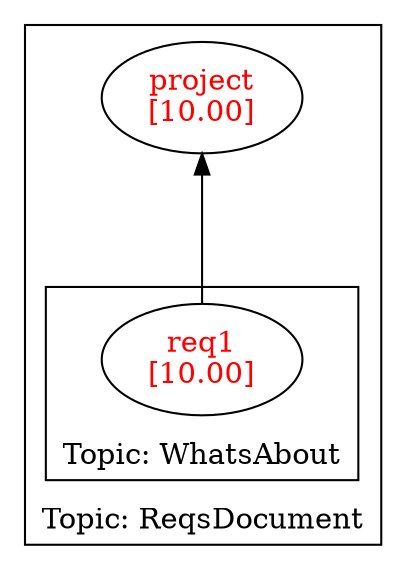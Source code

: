 digraph reqdeps {
rankdir=BT;
mclimit=10.0;
nslimit=10.0;ranksep=1;
subgraph cluster_GRAPH_ReqsDocument {
 label="Topic: ReqsDocument";
 "project" [fontcolor=red,label="project\n[10.00]"];
 subgraph cluster_GRAPH_WhatsAbout {
  label="Topic: WhatsAbout";
  "req1" [fontcolor=red,label="req1\n[10.00]"];
  }
 }
"req1" -> "project";
}
